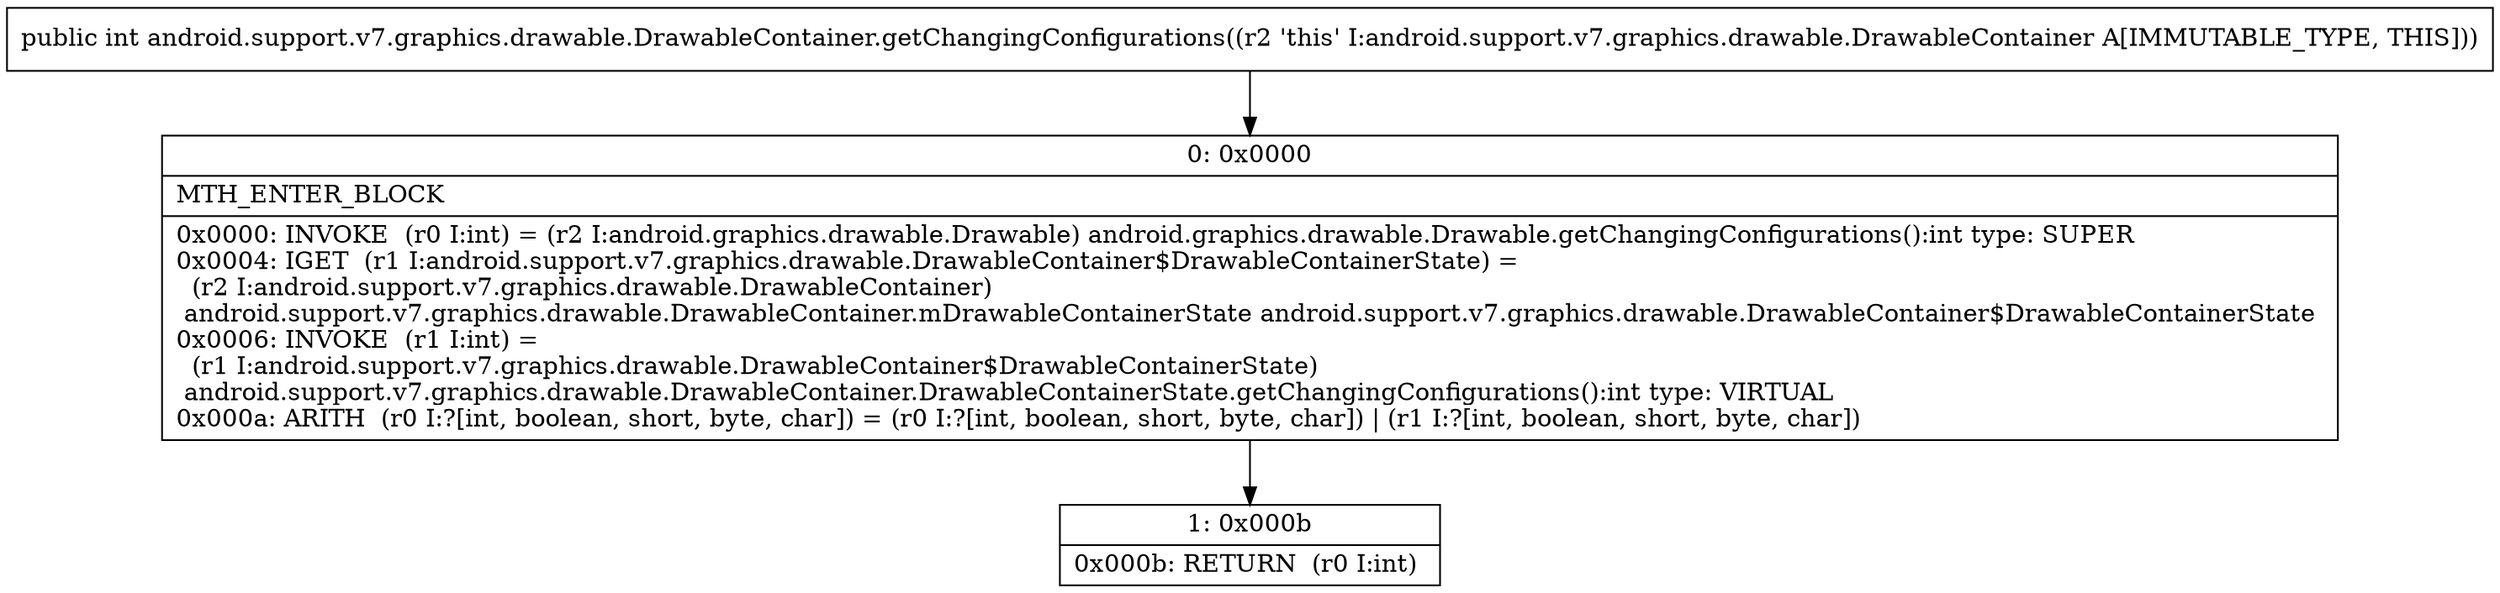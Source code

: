 digraph "CFG forandroid.support.v7.graphics.drawable.DrawableContainer.getChangingConfigurations()I" {
Node_0 [shape=record,label="{0\:\ 0x0000|MTH_ENTER_BLOCK\l|0x0000: INVOKE  (r0 I:int) = (r2 I:android.graphics.drawable.Drawable) android.graphics.drawable.Drawable.getChangingConfigurations():int type: SUPER \l0x0004: IGET  (r1 I:android.support.v7.graphics.drawable.DrawableContainer$DrawableContainerState) = \l  (r2 I:android.support.v7.graphics.drawable.DrawableContainer)\l android.support.v7.graphics.drawable.DrawableContainer.mDrawableContainerState android.support.v7.graphics.drawable.DrawableContainer$DrawableContainerState \l0x0006: INVOKE  (r1 I:int) = \l  (r1 I:android.support.v7.graphics.drawable.DrawableContainer$DrawableContainerState)\l android.support.v7.graphics.drawable.DrawableContainer.DrawableContainerState.getChangingConfigurations():int type: VIRTUAL \l0x000a: ARITH  (r0 I:?[int, boolean, short, byte, char]) = (r0 I:?[int, boolean, short, byte, char]) \| (r1 I:?[int, boolean, short, byte, char]) \l}"];
Node_1 [shape=record,label="{1\:\ 0x000b|0x000b: RETURN  (r0 I:int) \l}"];
MethodNode[shape=record,label="{public int android.support.v7.graphics.drawable.DrawableContainer.getChangingConfigurations((r2 'this' I:android.support.v7.graphics.drawable.DrawableContainer A[IMMUTABLE_TYPE, THIS])) }"];
MethodNode -> Node_0;
Node_0 -> Node_1;
}

